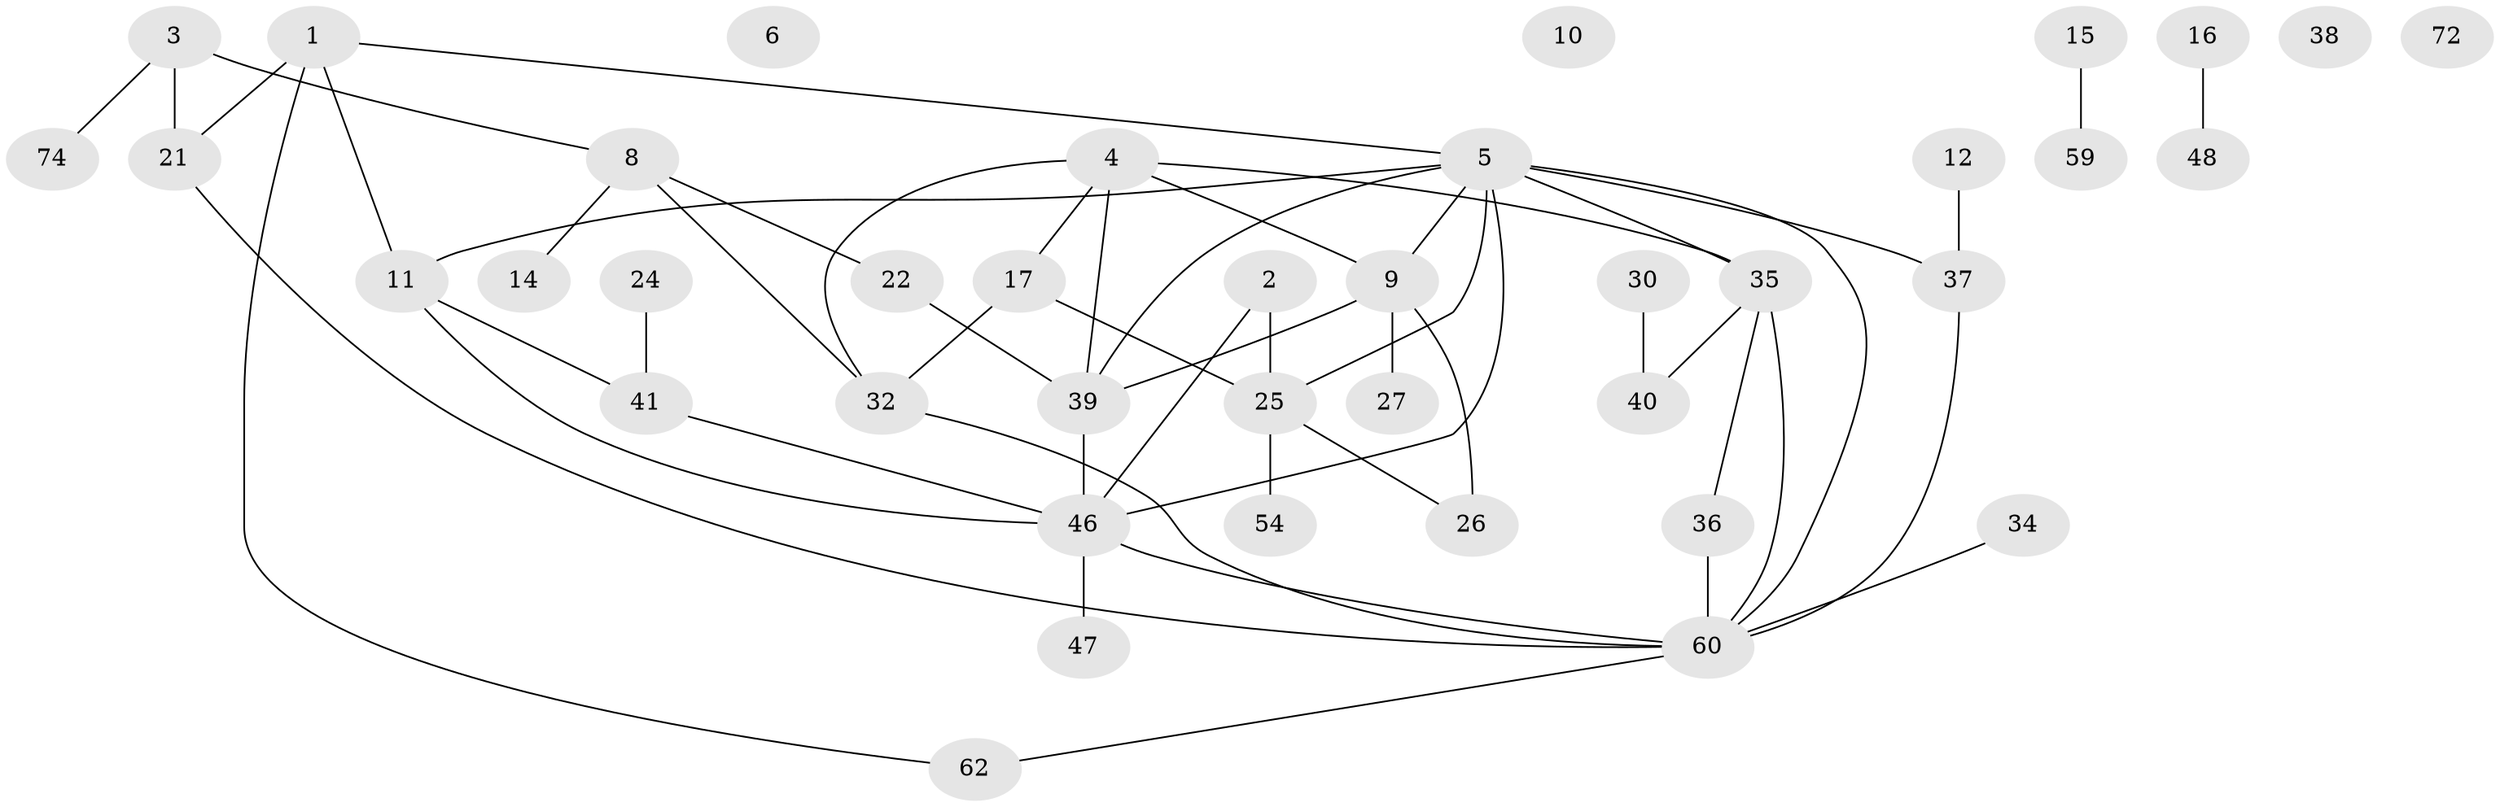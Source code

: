// original degree distribution, {3: 0.2125, 2: 0.2625, 1: 0.275, 4: 0.1125, 0: 0.05, 5: 0.0625, 6: 0.025}
// Generated by graph-tools (version 1.1) at 2025/12/03/09/25 04:12:55]
// undirected, 40 vertices, 53 edges
graph export_dot {
graph [start="1"]
  node [color=gray90,style=filled];
  1 [super="+29+7"];
  2;
  3 [super="+18"];
  4 [super="+20"];
  5 [super="+55+19"];
  6;
  8 [super="+75"];
  9 [super="+43"];
  10;
  11 [super="+13"];
  12 [super="+51"];
  14;
  15;
  16 [super="+31+80"];
  17 [super="+28"];
  21 [super="+42"];
  22 [super="+23"];
  24 [super="+71"];
  25 [super="+65"];
  26;
  27 [super="+33"];
  30;
  32;
  34;
  35;
  36 [super="+53"];
  37 [super="+57"];
  38;
  39 [super="+45"];
  40;
  41;
  46 [super="+50"];
  47;
  48 [super="+77"];
  54;
  59 [super="+61"];
  60 [super="+73+66"];
  62;
  72;
  74;
  1 -- 5;
  1 -- 62;
  1 -- 11;
  1 -- 21;
  2 -- 25;
  2 -- 46;
  3 -- 74;
  3 -- 21;
  3 -- 8;
  4 -- 32;
  4 -- 39;
  4 -- 17;
  4 -- 35;
  4 -- 9;
  5 -- 9;
  5 -- 37;
  5 -- 60;
  5 -- 35;
  5 -- 39;
  5 -- 11;
  5 -- 25;
  5 -- 46;
  8 -- 14;
  8 -- 32;
  8 -- 22;
  9 -- 27;
  9 -- 26;
  9 -- 39;
  11 -- 41;
  11 -- 46;
  12 -- 37;
  15 -- 59;
  16 -- 48;
  17 -- 32;
  17 -- 25;
  21 -- 60;
  22 -- 39;
  24 -- 41;
  25 -- 54;
  25 -- 26;
  30 -- 40;
  32 -- 60;
  34 -- 60;
  35 -- 36;
  35 -- 40;
  35 -- 60;
  36 -- 60;
  37 -- 60;
  39 -- 46;
  41 -- 46;
  46 -- 60;
  46 -- 47;
  60 -- 62;
}
